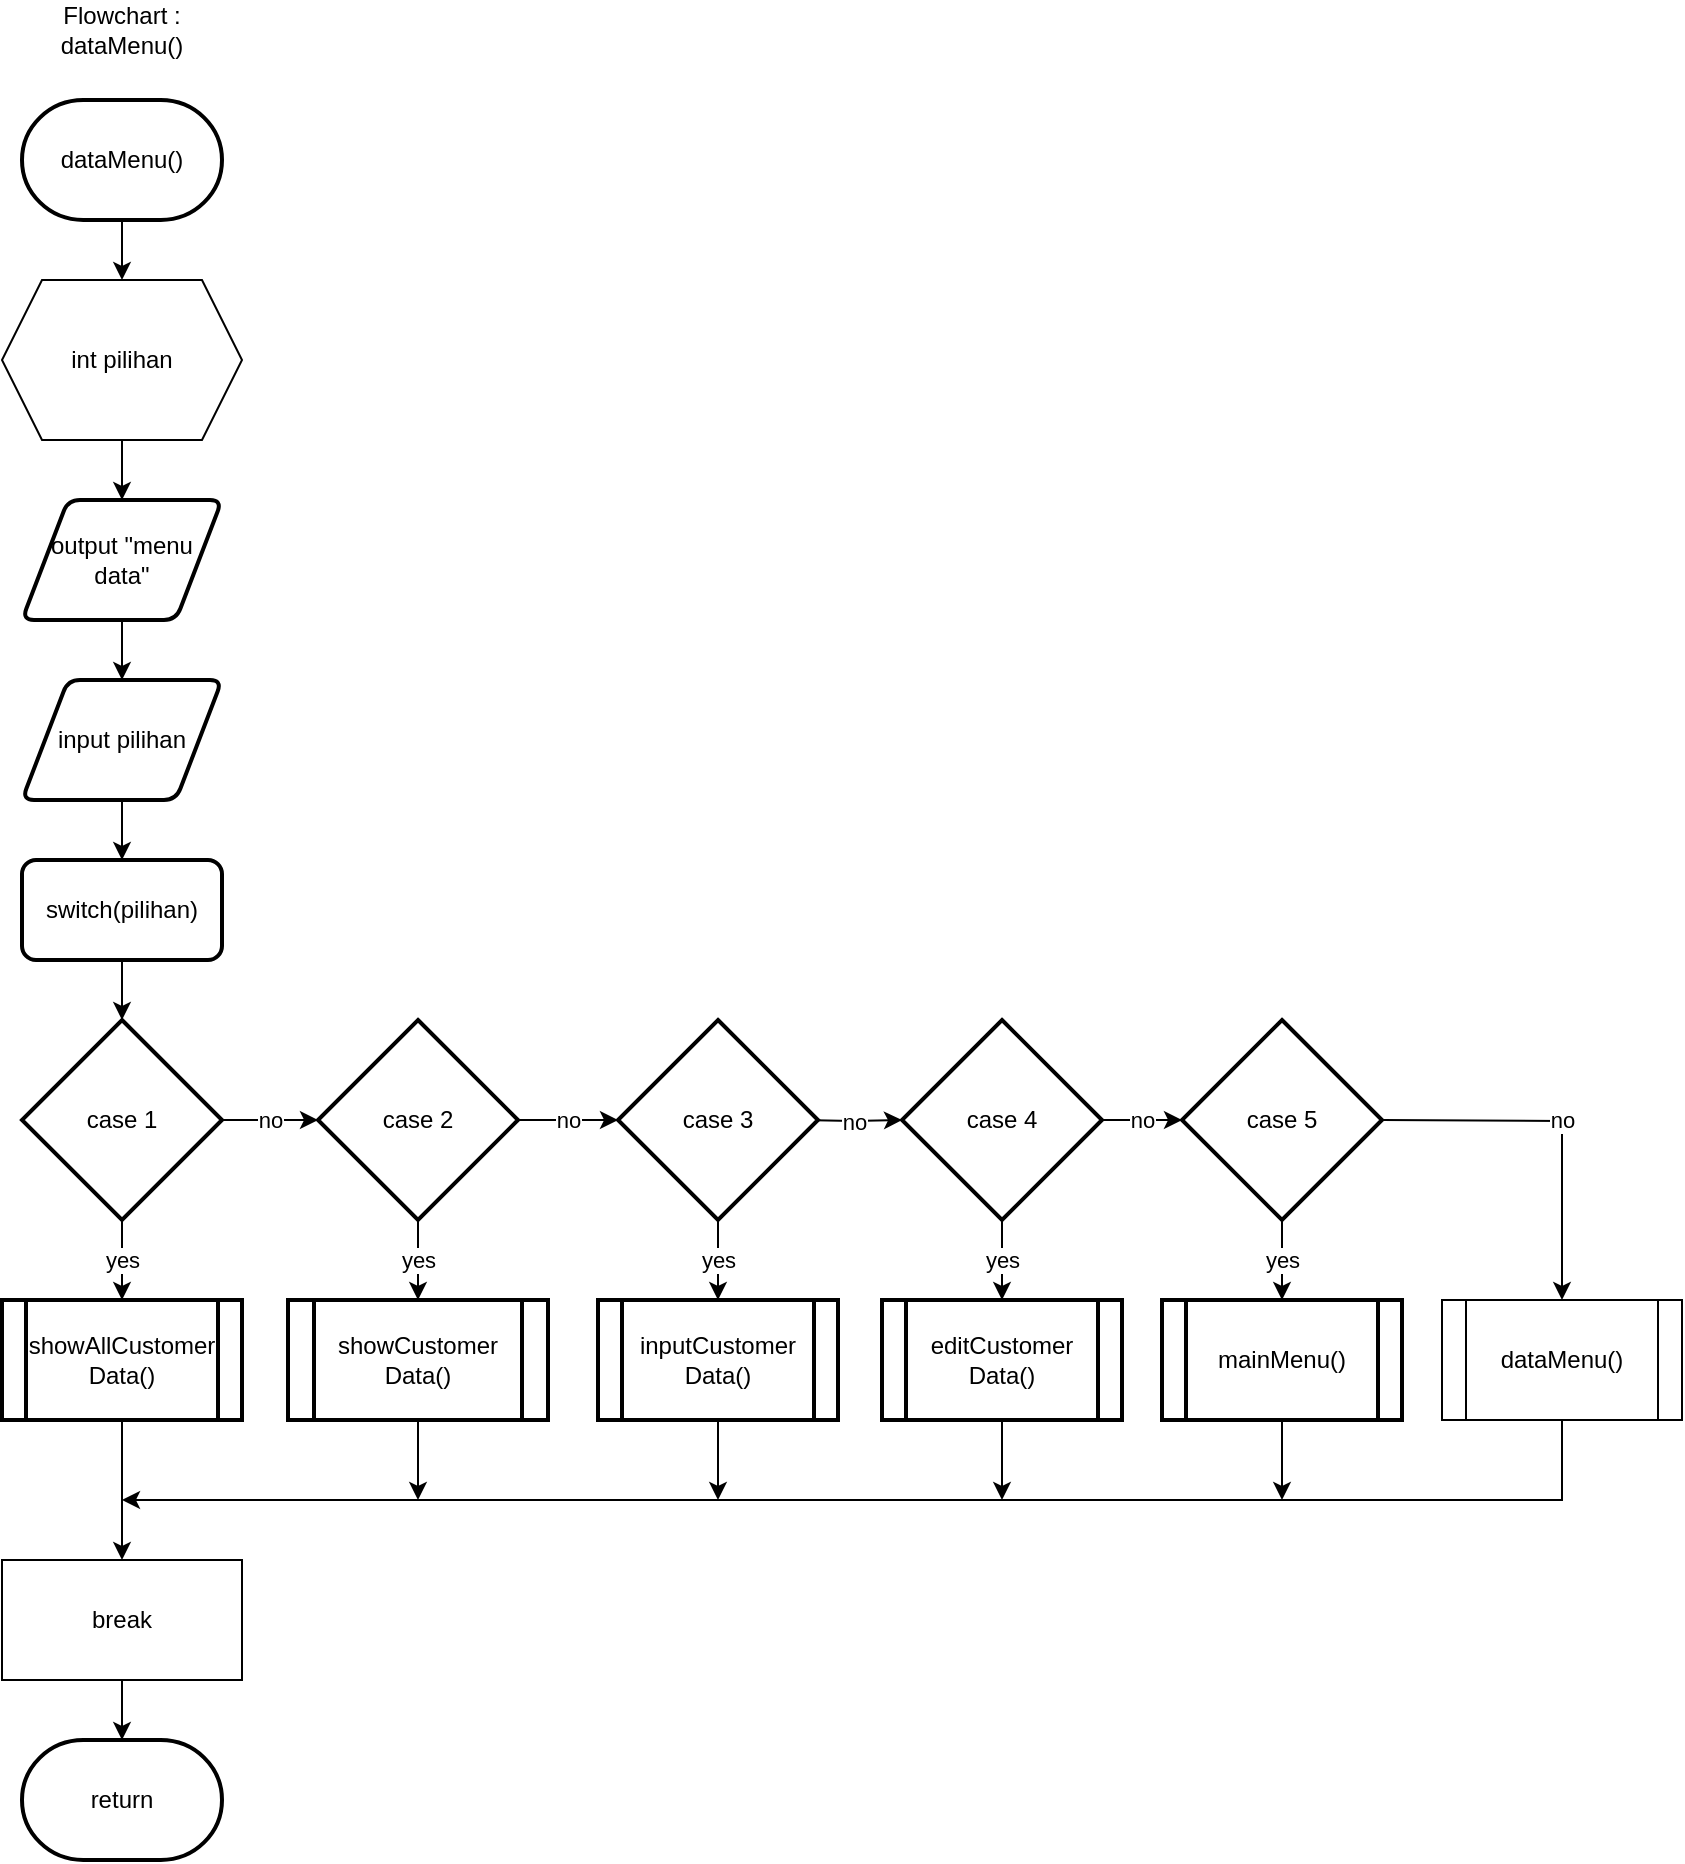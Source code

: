 <mxfile version="15.9.4" type="device" pages="5"><diagram id="EEvCWIzsHMIYVNcMkLhu" name="dataMenu()"><mxGraphModel dx="1019" dy="1628" grid="1" gridSize="10" guides="1" tooltips="1" connect="1" arrows="1" fold="1" page="1" pageScale="1" pageWidth="850" pageHeight="1100" math="0" shadow="0"><root><mxCell id="0"/><mxCell id="1" parent="0"/><mxCell id="XoZqzt2sMu9u20bRbeJZ-1" value="" style="edgeStyle=orthogonalEdgeStyle;rounded=0;orthogonalLoop=1;jettySize=auto;html=1;" parent="1" source="XoZqzt2sMu9u20bRbeJZ-2" edge="1"><mxGeometry relative="1" as="geometry"><mxPoint x="140" y="60" as="targetPoint"/></mxGeometry></mxCell><mxCell id="XoZqzt2sMu9u20bRbeJZ-2" value="dataMenu()" style="strokeWidth=2;html=1;shape=mxgraph.flowchart.terminator;whiteSpace=wrap;" parent="1" vertex="1"><mxGeometry x="90" y="-30" width="100" height="60" as="geometry"/></mxCell><mxCell id="XoZqzt2sMu9u20bRbeJZ-3" value="Flowchart : dataMenu()" style="text;html=1;strokeColor=none;fillColor=none;align=center;verticalAlign=middle;whiteSpace=wrap;rounded=0;" parent="1" vertex="1"><mxGeometry x="105" y="-80" width="70" height="30" as="geometry"/></mxCell><mxCell id="XoZqzt2sMu9u20bRbeJZ-4" value="" style="edgeStyle=orthogonalEdgeStyle;rounded=0;orthogonalLoop=1;jettySize=auto;html=1;" parent="1" source="XoZqzt2sMu9u20bRbeJZ-5" target="XoZqzt2sMu9u20bRbeJZ-7" edge="1"><mxGeometry relative="1" as="geometry"/></mxCell><mxCell id="XoZqzt2sMu9u20bRbeJZ-5" value="output &quot;menu &lt;br&gt;data&quot;" style="shape=parallelogram;html=1;strokeWidth=2;perimeter=parallelogramPerimeter;whiteSpace=wrap;rounded=1;arcSize=12;size=0.23;" parent="1" vertex="1"><mxGeometry x="90" y="170" width="100" height="60" as="geometry"/></mxCell><mxCell id="XoZqzt2sMu9u20bRbeJZ-6" value="" style="edgeStyle=orthogonalEdgeStyle;rounded=0;orthogonalLoop=1;jettySize=auto;html=1;" parent="1" source="XoZqzt2sMu9u20bRbeJZ-7" target="XoZqzt2sMu9u20bRbeJZ-9" edge="1"><mxGeometry relative="1" as="geometry"/></mxCell><mxCell id="XoZqzt2sMu9u20bRbeJZ-7" value="input pilihan" style="shape=parallelogram;html=1;strokeWidth=2;perimeter=parallelogramPerimeter;whiteSpace=wrap;rounded=1;arcSize=12;size=0.23;" parent="1" vertex="1"><mxGeometry x="90" y="260" width="100" height="60" as="geometry"/></mxCell><mxCell id="XoZqzt2sMu9u20bRbeJZ-8" value="" style="edgeStyle=orthogonalEdgeStyle;rounded=0;orthogonalLoop=1;jettySize=auto;html=1;" parent="1" source="XoZqzt2sMu9u20bRbeJZ-9" target="XoZqzt2sMu9u20bRbeJZ-12" edge="1"><mxGeometry relative="1" as="geometry"/></mxCell><mxCell id="XoZqzt2sMu9u20bRbeJZ-9" value="switch(pilihan)" style="rounded=1;whiteSpace=wrap;html=1;absoluteArcSize=1;arcSize=14;strokeWidth=2;" parent="1" vertex="1"><mxGeometry x="90" y="350" width="100" height="50" as="geometry"/></mxCell><mxCell id="XoZqzt2sMu9u20bRbeJZ-10" value="no" style="edgeStyle=orthogonalEdgeStyle;rounded=0;orthogonalLoop=1;jettySize=auto;html=1;" parent="1" source="XoZqzt2sMu9u20bRbeJZ-12" target="XoZqzt2sMu9u20bRbeJZ-15" edge="1"><mxGeometry relative="1" as="geometry"/></mxCell><mxCell id="XoZqzt2sMu9u20bRbeJZ-11" value="yes" style="edgeStyle=orthogonalEdgeStyle;rounded=0;orthogonalLoop=1;jettySize=auto;html=1;" parent="1" source="XoZqzt2sMu9u20bRbeJZ-12" target="XoZqzt2sMu9u20bRbeJZ-40" edge="1"><mxGeometry relative="1" as="geometry"/></mxCell><mxCell id="XoZqzt2sMu9u20bRbeJZ-12" value="case 1" style="strokeWidth=2;html=1;shape=mxgraph.flowchart.decision;whiteSpace=wrap;" parent="1" vertex="1"><mxGeometry x="90" y="430" width="100" height="100" as="geometry"/></mxCell><mxCell id="XoZqzt2sMu9u20bRbeJZ-13" value="no" style="edgeStyle=orthogonalEdgeStyle;rounded=0;orthogonalLoop=1;jettySize=auto;html=1;" parent="1" source="XoZqzt2sMu9u20bRbeJZ-15" target="XoZqzt2sMu9u20bRbeJZ-18" edge="1"><mxGeometry relative="1" as="geometry"/></mxCell><mxCell id="XoZqzt2sMu9u20bRbeJZ-14" value="yes" style="edgeStyle=orthogonalEdgeStyle;rounded=0;orthogonalLoop=1;jettySize=auto;html=1;" parent="1" source="XoZqzt2sMu9u20bRbeJZ-15" target="XoZqzt2sMu9u20bRbeJZ-20" edge="1"><mxGeometry relative="1" as="geometry"/></mxCell><mxCell id="XoZqzt2sMu9u20bRbeJZ-15" value="case 2" style="strokeWidth=2;html=1;shape=mxgraph.flowchart.decision;whiteSpace=wrap;" parent="1" vertex="1"><mxGeometry x="238" y="430" width="100" height="100" as="geometry"/></mxCell><mxCell id="XoZqzt2sMu9u20bRbeJZ-16" value="yes" style="edgeStyle=orthogonalEdgeStyle;rounded=0;orthogonalLoop=1;jettySize=auto;html=1;" parent="1" source="XoZqzt2sMu9u20bRbeJZ-18" target="XoZqzt2sMu9u20bRbeJZ-22" edge="1"><mxGeometry relative="1" as="geometry"/></mxCell><mxCell id="XoZqzt2sMu9u20bRbeJZ-17" value="no" style="edgeStyle=orthogonalEdgeStyle;rounded=0;orthogonalLoop=1;jettySize=auto;html=1;" parent="1" target="XoZqzt2sMu9u20bRbeJZ-25" edge="1"><mxGeometry relative="1" as="geometry"><mxPoint x="480" y="480" as="sourcePoint"/></mxGeometry></mxCell><mxCell id="XoZqzt2sMu9u20bRbeJZ-18" value="case 3" style="strokeWidth=2;html=1;shape=mxgraph.flowchart.decision;whiteSpace=wrap;" parent="1" vertex="1"><mxGeometry x="388" y="430" width="100" height="100" as="geometry"/></mxCell><mxCell id="BHWobla5LIc5VS0lKkWV-3" style="edgeStyle=orthogonalEdgeStyle;rounded=0;orthogonalLoop=1;jettySize=auto;html=1;exitX=0.5;exitY=1;exitDx=0;exitDy=0;" parent="1" source="XoZqzt2sMu9u20bRbeJZ-20" edge="1"><mxGeometry relative="1" as="geometry"><mxPoint x="288" y="670" as="targetPoint"/></mxGeometry></mxCell><mxCell id="XoZqzt2sMu9u20bRbeJZ-20" value="showCustomer&lt;br&gt;Data()" style="shape=process;whiteSpace=wrap;html=1;backgroundOutline=1;strokeWidth=2;" parent="1" vertex="1"><mxGeometry x="223" y="570" width="130" height="60" as="geometry"/></mxCell><mxCell id="BHWobla5LIc5VS0lKkWV-4" style="edgeStyle=orthogonalEdgeStyle;rounded=0;orthogonalLoop=1;jettySize=auto;html=1;exitX=0.5;exitY=1;exitDx=0;exitDy=0;" parent="1" source="XoZqzt2sMu9u20bRbeJZ-22" edge="1"><mxGeometry relative="1" as="geometry"><mxPoint x="438" y="670" as="targetPoint"/></mxGeometry></mxCell><mxCell id="XoZqzt2sMu9u20bRbeJZ-22" value="inputCustomer&lt;br&gt;Data()" style="shape=process;whiteSpace=wrap;html=1;backgroundOutline=1;strokeWidth=2;" parent="1" vertex="1"><mxGeometry x="378" y="570" width="120" height="60" as="geometry"/></mxCell><mxCell id="XoZqzt2sMu9u20bRbeJZ-23" value="yes" style="edgeStyle=orthogonalEdgeStyle;rounded=0;orthogonalLoop=1;jettySize=auto;html=1;" parent="1" source="XoZqzt2sMu9u20bRbeJZ-25" target="XoZqzt2sMu9u20bRbeJZ-27" edge="1"><mxGeometry relative="1" as="geometry"/></mxCell><mxCell id="XoZqzt2sMu9u20bRbeJZ-24" value="no" style="edgeStyle=orthogonalEdgeStyle;rounded=0;orthogonalLoop=1;jettySize=auto;html=1;" parent="1" source="XoZqzt2sMu9u20bRbeJZ-25" target="XoZqzt2sMu9u20bRbeJZ-31" edge="1"><mxGeometry relative="1" as="geometry"/></mxCell><mxCell id="XoZqzt2sMu9u20bRbeJZ-25" value="case 4" style="strokeWidth=2;html=1;shape=mxgraph.flowchart.decision;whiteSpace=wrap;" parent="1" vertex="1"><mxGeometry x="530" y="430" width="100" height="100" as="geometry"/></mxCell><mxCell id="BHWobla5LIc5VS0lKkWV-5" style="edgeStyle=orthogonalEdgeStyle;rounded=0;orthogonalLoop=1;jettySize=auto;html=1;exitX=0.5;exitY=1;exitDx=0;exitDy=0;" parent="1" source="XoZqzt2sMu9u20bRbeJZ-27" edge="1"><mxGeometry relative="1" as="geometry"><mxPoint x="580" y="670" as="targetPoint"/></mxGeometry></mxCell><mxCell id="XoZqzt2sMu9u20bRbeJZ-27" value="editCustomer&lt;br&gt;Data()" style="shape=process;whiteSpace=wrap;html=1;backgroundOutline=1;strokeWidth=2;" parent="1" vertex="1"><mxGeometry x="520" y="570" width="120" height="60" as="geometry"/></mxCell><mxCell id="XoZqzt2sMu9u20bRbeJZ-28" value="yes" style="edgeStyle=orthogonalEdgeStyle;rounded=0;orthogonalLoop=1;jettySize=auto;html=1;" parent="1" source="XoZqzt2sMu9u20bRbeJZ-31" target="XoZqzt2sMu9u20bRbeJZ-33" edge="1"><mxGeometry relative="1" as="geometry"/></mxCell><mxCell id="XoZqzt2sMu9u20bRbeJZ-31" value="case 5" style="strokeWidth=2;html=1;shape=mxgraph.flowchart.decision;whiteSpace=wrap;" parent="1" vertex="1"><mxGeometry x="670" y="430" width="100" height="100" as="geometry"/></mxCell><mxCell id="BHWobla5LIc5VS0lKkWV-6" style="edgeStyle=orthogonalEdgeStyle;rounded=0;orthogonalLoop=1;jettySize=auto;html=1;exitX=0.5;exitY=1;exitDx=0;exitDy=0;" parent="1" source="XoZqzt2sMu9u20bRbeJZ-33" edge="1"><mxGeometry relative="1" as="geometry"><mxPoint x="720" y="670" as="targetPoint"/></mxGeometry></mxCell><mxCell id="XoZqzt2sMu9u20bRbeJZ-33" value="mainMenu()" style="shape=process;whiteSpace=wrap;html=1;backgroundOutline=1;strokeWidth=2;" parent="1" vertex="1"><mxGeometry x="660" y="570" width="120" height="60" as="geometry"/></mxCell><mxCell id="XoZqzt2sMu9u20bRbeJZ-35" value="no" style="edgeStyle=orthogonalEdgeStyle;rounded=0;orthogonalLoop=1;jettySize=auto;html=1;exitX=1;exitY=0.5;exitDx=0;exitDy=0;exitPerimeter=0;entryX=0.5;entryY=0;entryDx=0;entryDy=0;" parent="1" target="XoZqzt2sMu9u20bRbeJZ-42" edge="1"><mxGeometry relative="1" as="geometry"><mxPoint x="770" y="480" as="sourcePoint"/></mxGeometry></mxCell><mxCell id="BHWobla5LIc5VS0lKkWV-2" value="" style="edgeStyle=orthogonalEdgeStyle;rounded=0;orthogonalLoop=1;jettySize=auto;html=1;" parent="1" source="XoZqzt2sMu9u20bRbeJZ-40" target="BHWobla5LIc5VS0lKkWV-1" edge="1"><mxGeometry relative="1" as="geometry"/></mxCell><mxCell id="XoZqzt2sMu9u20bRbeJZ-40" value="showAllCustomer&lt;br&gt;Data()" style="shape=process;whiteSpace=wrap;html=1;backgroundOutline=1;strokeWidth=2;" parent="1" vertex="1"><mxGeometry x="80" y="570" width="120" height="60" as="geometry"/></mxCell><mxCell id="XoZqzt2sMu9u20bRbeJZ-41" style="edgeStyle=orthogonalEdgeStyle;rounded=0;orthogonalLoop=1;jettySize=auto;html=1;exitX=0.5;exitY=1;exitDx=0;exitDy=0;" parent="1" source="XoZqzt2sMu9u20bRbeJZ-42" edge="1"><mxGeometry relative="1" as="geometry"><mxPoint x="140" y="670" as="targetPoint"/><Array as="points"><mxPoint x="860" y="670"/><mxPoint x="720" y="670"/></Array></mxGeometry></mxCell><mxCell id="XoZqzt2sMu9u20bRbeJZ-42" value="dataMenu()" style="shape=process;whiteSpace=wrap;html=1;backgroundOutline=1;" parent="1" vertex="1"><mxGeometry x="800" y="570" width="120" height="60" as="geometry"/></mxCell><mxCell id="XoZqzt2sMu9u20bRbeJZ-43" value="return" style="strokeWidth=2;html=1;shape=mxgraph.flowchart.terminator;whiteSpace=wrap;" parent="1" vertex="1"><mxGeometry x="90" y="790" width="100" height="60" as="geometry"/></mxCell><mxCell id="nMl1_L3SlgpOt-vZKiUJ-2" value="" style="edgeStyle=orthogonalEdgeStyle;rounded=0;orthogonalLoop=1;jettySize=auto;html=1;" parent="1" source="nMl1_L3SlgpOt-vZKiUJ-1" target="XoZqzt2sMu9u20bRbeJZ-5" edge="1"><mxGeometry relative="1" as="geometry"/></mxCell><mxCell id="nMl1_L3SlgpOt-vZKiUJ-1" value="int pilihan" style="shape=hexagon;perimeter=hexagonPerimeter2;whiteSpace=wrap;html=1;fixedSize=1;" parent="1" vertex="1"><mxGeometry x="80" y="60" width="120" height="80" as="geometry"/></mxCell><mxCell id="BHWobla5LIc5VS0lKkWV-8" value="" style="edgeStyle=orthogonalEdgeStyle;rounded=0;orthogonalLoop=1;jettySize=auto;html=1;" parent="1" source="BHWobla5LIc5VS0lKkWV-1" target="XoZqzt2sMu9u20bRbeJZ-43" edge="1"><mxGeometry relative="1" as="geometry"/></mxCell><mxCell id="BHWobla5LIc5VS0lKkWV-1" value="break" style="rounded=0;whiteSpace=wrap;html=1;" parent="1" vertex="1"><mxGeometry x="80" y="700" width="120" height="60" as="geometry"/></mxCell></root></mxGraphModel></diagram><diagram id="sVDW3YX-JeAMBaZQOZYw" name="showAllCustomerData()"><mxGraphModel dx="1019" dy="528" grid="1" gridSize="10" guides="1" tooltips="1" connect="1" arrows="1" fold="1" page="1" pageScale="1" pageWidth="850" pageHeight="1100" math="0" shadow="0"><root><mxCell id="c-566RhS1d5xyp4qr6Kh-0"/><mxCell id="c-566RhS1d5xyp4qr6Kh-1" parent="c-566RhS1d5xyp4qr6Kh-0"/><mxCell id="WsTI0DwGhNXLiLGLV0DL-0" value="" style="edgeStyle=orthogonalEdgeStyle;rounded=0;orthogonalLoop=1;jettySize=auto;html=1;" parent="c-566RhS1d5xyp4qr6Kh-1" source="WsTI0DwGhNXLiLGLV0DL-1" edge="1"><mxGeometry relative="1" as="geometry"><mxPoint x="140" y="170" as="targetPoint"/></mxGeometry></mxCell><mxCell id="WsTI0DwGhNXLiLGLV0DL-1" value="showAllCustomer&lt;br&gt;Data()" style="strokeWidth=2;html=1;shape=mxgraph.flowchart.terminator;whiteSpace=wrap;" parent="c-566RhS1d5xyp4qr6Kh-1" vertex="1"><mxGeometry x="90" y="80" width="100" height="60" as="geometry"/></mxCell><mxCell id="WsTI0DwGhNXLiLGLV0DL-2" value="Flowchart : showAllCustomerData()" style="text;html=1;strokeColor=none;fillColor=none;align=center;verticalAlign=middle;whiteSpace=wrap;rounded=0;" parent="c-566RhS1d5xyp4qr6Kh-1" vertex="1"><mxGeometry x="105" y="30" width="70" height="30" as="geometry"/></mxCell><mxCell id="ZOK0XILpP1zKPVFR5s4_-29" value="no" style="edgeStyle=orthogonalEdgeStyle;rounded=0;orthogonalLoop=1;jettySize=auto;html=1;entryX=0.5;entryY=0;entryDx=0;entryDy=0;" parent="c-566RhS1d5xyp4qr6Kh-1" source="ZOK0XILpP1zKPVFR5s4_-0" target="ZOK0XILpP1zKPVFR5s4_-28" edge="1"><mxGeometry relative="1" as="geometry"/></mxCell><mxCell id="ZOK0XILpP1zKPVFR5s4_-41" value="yes" style="edgeStyle=orthogonalEdgeStyle;rounded=0;orthogonalLoop=1;jettySize=auto;html=1;" parent="c-566RhS1d5xyp4qr6Kh-1" source="ZOK0XILpP1zKPVFR5s4_-0" target="ZOK0XILpP1zKPVFR5s4_-1" edge="1"><mxGeometry relative="1" as="geometry"/></mxCell><mxCell id="ZOK0XILpP1zKPVFR5s4_-0" value="customerData&lt;br&gt;[0][0] == 0" style="rhombus;whiteSpace=wrap;html=1;" parent="c-566RhS1d5xyp4qr6Kh-1" vertex="1"><mxGeometry x="85" y="170" width="110" height="100" as="geometry"/></mxCell><mxCell id="ZOK0XILpP1zKPVFR5s4_-1" value="output &quot;belum terdapat data&quot;" style="shape=parallelogram;perimeter=parallelogramPerimeter;whiteSpace=wrap;html=1;fixedSize=1;" parent="c-566RhS1d5xyp4qr6Kh-1" vertex="1"><mxGeometry x="250" y="190" width="120" height="60" as="geometry"/></mxCell><mxCell id="CpMkOIJRUEcFMz23Sr_C-0" style="edgeStyle=orthogonalEdgeStyle;rounded=0;orthogonalLoop=1;jettySize=auto;html=1;exitX=1;exitY=0.5;exitDx=0;exitDy=0;entryX=0.5;entryY=0;entryDx=0;entryDy=0;" parent="c-566RhS1d5xyp4qr6Kh-1" source="ZOK0XILpP1zKPVFR5s4_-1" target="_Vjaq6-qKns9kuYxFlRW-2" edge="1"><mxGeometry relative="1" as="geometry"><mxPoint x="485" y="250" as="sourcePoint"/></mxGeometry></mxCell><mxCell id="ZOK0XILpP1zKPVFR5s4_-13" value="yes" style="edgeStyle=orthogonalEdgeStyle;rounded=0;orthogonalLoop=1;jettySize=auto;html=1;" parent="c-566RhS1d5xyp4qr6Kh-1" source="ZOK0XILpP1zKPVFR5s4_-6" target="ZOK0XILpP1zKPVFR5s4_-7" edge="1"><mxGeometry relative="1" as="geometry"/></mxCell><mxCell id="OeYn8w2vlvpeDHCC3KzJ-0" value="no" style="edgeStyle=orthogonalEdgeStyle;rounded=0;orthogonalLoop=1;jettySize=auto;html=1;exitX=0;exitY=0.5;exitDx=0;exitDy=0;" parent="c-566RhS1d5xyp4qr6Kh-1" source="ZOK0XILpP1zKPVFR5s4_-6" edge="1"><mxGeometry relative="1" as="geometry"><mxPoint x="40" y="470" as="targetPoint"/></mxGeometry></mxCell><mxCell id="ZOK0XILpP1zKPVFR5s4_-6" value="row[0] != 0" style="rhombus;whiteSpace=wrap;html=1;" parent="c-566RhS1d5xyp4qr6Kh-1" vertex="1"><mxGeometry x="100" y="430" width="80" height="80" as="geometry"/></mxCell><mxCell id="V3Dx9Y1Sne6zUz5XOlSJ-3" value="" style="edgeStyle=orthogonalEdgeStyle;rounded=0;orthogonalLoop=1;jettySize=auto;html=1;" parent="c-566RhS1d5xyp4qr6Kh-1" source="ZOK0XILpP1zKPVFR5s4_-7" target="V3Dx9Y1Sne6zUz5XOlSJ-0" edge="1"><mxGeometry relative="1" as="geometry"/></mxCell><mxCell id="ZOK0XILpP1zKPVFR5s4_-7" value="output &quot;data &lt;br&gt;nasabah&quot;" style="shape=parallelogram;perimeter=parallelogramPerimeter;whiteSpace=wrap;html=1;fixedSize=1;" parent="c-566RhS1d5xyp4qr6Kh-1" vertex="1"><mxGeometry x="80" y="540" width="120" height="60" as="geometry"/></mxCell><mxCell id="ZOK0XILpP1zKPVFR5s4_-30" value="yes" style="edgeStyle=orthogonalEdgeStyle;rounded=0;orthogonalLoop=1;jettySize=auto;html=1;" parent="c-566RhS1d5xyp4qr6Kh-1" source="ZOK0XILpP1zKPVFR5s4_-28" target="ZOK0XILpP1zKPVFR5s4_-6" edge="1"><mxGeometry relative="1" as="geometry"/></mxCell><mxCell id="mK82PxsV_XgxzpmiZzB5-1" value="no" style="edgeStyle=orthogonalEdgeStyle;rounded=0;orthogonalLoop=1;jettySize=auto;html=1;exitX=1;exitY=0.5;exitDx=0;exitDy=0;" parent="c-566RhS1d5xyp4qr6Kh-1" source="ZOK0XILpP1zKPVFR5s4_-28" target="mK82PxsV_XgxzpmiZzB5-0" edge="1"><mxGeometry relative="1" as="geometry"/></mxCell><mxCell id="ZOK0XILpP1zKPVFR5s4_-28" value="&lt;span&gt;double[] row in customrData&lt;/span&gt;" style="rhombus;whiteSpace=wrap;html=1;" parent="c-566RhS1d5xyp4qr6Kh-1" vertex="1"><mxGeometry x="80" y="305" width="120" height="100" as="geometry"/></mxCell><mxCell id="_Vjaq6-qKns9kuYxFlRW-3" value="" style="edgeStyle=orthogonalEdgeStyle;rounded=0;orthogonalLoop=1;jettySize=auto;html=1;" parent="c-566RhS1d5xyp4qr6Kh-1" source="mK82PxsV_XgxzpmiZzB5-0" target="_Vjaq6-qKns9kuYxFlRW-2" edge="1"><mxGeometry relative="1" as="geometry"/></mxCell><mxCell id="mK82PxsV_XgxzpmiZzB5-0" value="addHistory(-1,msg)" style="shape=process;whiteSpace=wrap;html=1;backgroundOutline=1;" parent="c-566RhS1d5xyp4qr6Kh-1" vertex="1"><mxGeometry x="240" y="325" width="140" height="60" as="geometry"/></mxCell><mxCell id="ZOK0XILpP1zKPVFR5s4_-31" value="return" style="strokeWidth=2;html=1;shape=mxgraph.flowchart.terminator;whiteSpace=wrap;" parent="c-566RhS1d5xyp4qr6Kh-1" vertex="1"><mxGeometry x="435" y="430" width="100" height="60" as="geometry"/></mxCell><mxCell id="CpMkOIJRUEcFMz23Sr_C-1" style="edgeStyle=orthogonalEdgeStyle;rounded=0;orthogonalLoop=1;jettySize=auto;html=1;exitX=0.5;exitY=1;exitDx=0;exitDy=0;" parent="c-566RhS1d5xyp4qr6Kh-1" source="_Vjaq6-qKns9kuYxFlRW-2" target="ZOK0XILpP1zKPVFR5s4_-31" edge="1"><mxGeometry relative="1" as="geometry"/></mxCell><mxCell id="_Vjaq6-qKns9kuYxFlRW-2" value="dataMenu()" style="shape=process;whiteSpace=wrap;html=1;backgroundOutline=1;" parent="c-566RhS1d5xyp4qr6Kh-1" vertex="1"><mxGeometry x="425" y="325" width="120" height="60" as="geometry"/></mxCell><mxCell id="V3Dx9Y1Sne6zUz5XOlSJ-4" value="yes" style="edgeStyle=orthogonalEdgeStyle;rounded=0;orthogonalLoop=1;jettySize=auto;html=1;" parent="c-566RhS1d5xyp4qr6Kh-1" source="V3Dx9Y1Sne6zUz5XOlSJ-0" target="V3Dx9Y1Sne6zUz5XOlSJ-1" edge="1"><mxGeometry relative="1" as="geometry"/></mxCell><mxCell id="V3Dx9Y1Sne6zUz5XOlSJ-5" value="no" style="edgeStyle=orthogonalEdgeStyle;rounded=0;orthogonalLoop=1;jettySize=auto;html=1;" parent="c-566RhS1d5xyp4qr6Kh-1" source="V3Dx9Y1Sne6zUz5XOlSJ-0" target="V3Dx9Y1Sne6zUz5XOlSJ-2" edge="1"><mxGeometry relative="1" as="geometry"/></mxCell><mxCell id="V3Dx9Y1Sne6zUz5XOlSJ-0" value="row[1] == 1" style="rhombus;whiteSpace=wrap;html=1;" parent="c-566RhS1d5xyp4qr6Kh-1" vertex="1"><mxGeometry x="100" y="630" width="80" height="80" as="geometry"/></mxCell><mxCell id="V3Dx9Y1Sne6zUz5XOlSJ-8" value="" style="edgeStyle=orthogonalEdgeStyle;rounded=0;orthogonalLoop=1;jettySize=auto;html=1;" parent="c-566RhS1d5xyp4qr6Kh-1" source="V3Dx9Y1Sne6zUz5XOlSJ-1" edge="1"><mxGeometry relative="1" as="geometry"><mxPoint x="140" y="820" as="targetPoint"/><Array as="points"><mxPoint x="280" y="820"/></Array></mxGeometry></mxCell><mxCell id="V3Dx9Y1Sne6zUz5XOlSJ-1" value="output &quot;nasabah standar&quot;" style="shape=parallelogram;perimeter=parallelogramPerimeter;whiteSpace=wrap;html=1;fixedSize=1;" parent="c-566RhS1d5xyp4qr6Kh-1" vertex="1"><mxGeometry x="220" y="640" width="120" height="60" as="geometry"/></mxCell><mxCell id="V3Dx9Y1Sne6zUz5XOlSJ-11" style="edgeStyle=orthogonalEdgeStyle;rounded=0;orthogonalLoop=1;jettySize=auto;html=1;exitX=0.5;exitY=1;exitDx=0;exitDy=0;entryX=0;entryY=0.5;entryDx=0;entryDy=0;" parent="c-566RhS1d5xyp4qr6Kh-1" source="V3Dx9Y1Sne6zUz5XOlSJ-2" target="ZOK0XILpP1zKPVFR5s4_-28" edge="1"><mxGeometry relative="1" as="geometry"><Array as="points"><mxPoint x="140" y="820"/><mxPoint x="40" y="820"/><mxPoint x="40" y="355"/></Array></mxGeometry></mxCell><mxCell id="V3Dx9Y1Sne6zUz5XOlSJ-2" value="output &quot;nasabah prioritas&quot;" style="shape=parallelogram;perimeter=parallelogramPerimeter;whiteSpace=wrap;html=1;fixedSize=1;" parent="c-566RhS1d5xyp4qr6Kh-1" vertex="1"><mxGeometry x="80" y="740" width="120" height="60" as="geometry"/></mxCell></root></mxGraphModel></diagram><diagram id="-gjkWKhsoMBTA6uVPszu" name="showCustomerData()"><mxGraphModel dx="1019" dy="528" grid="1" gridSize="10" guides="1" tooltips="1" connect="1" arrows="1" fold="1" page="1" pageScale="1" pageWidth="850" pageHeight="1100" math="0" shadow="0"><root><mxCell id="7STjedBfaEFMo3BcxUtw-0"/><mxCell id="7STjedBfaEFMo3BcxUtw-1" parent="7STjedBfaEFMo3BcxUtw-0"/><mxCell id="ZQMVNah-yoxfVqVqYMH--2" value="" style="edgeStyle=orthogonalEdgeStyle;rounded=0;orthogonalLoop=1;jettySize=auto;html=1;" parent="7STjedBfaEFMo3BcxUtw-1" source="bbnZv7QzfARxCC-aevz4-0" target="bbnZv7QzfARxCC-aevz4-4" edge="1"><mxGeometry relative="1" as="geometry"/></mxCell><mxCell id="bbnZv7QzfARxCC-aevz4-0" value="showCustomer&lt;br&gt;Data()" style="strokeWidth=2;html=1;shape=mxgraph.flowchart.terminator;whiteSpace=wrap;" parent="7STjedBfaEFMo3BcxUtw-1" vertex="1"><mxGeometry x="90" y="80" width="100" height="60" as="geometry"/></mxCell><mxCell id="bbnZv7QzfARxCC-aevz4-1" value="Flowchart : showCustomerData()" style="text;html=1;strokeColor=none;fillColor=none;align=center;verticalAlign=middle;whiteSpace=wrap;rounded=0;" parent="7STjedBfaEFMo3BcxUtw-1" vertex="1"><mxGeometry x="105" y="30" width="70" height="30" as="geometry"/></mxCell><mxCell id="ZQMVNah-yoxfVqVqYMH--1" value="" style="edgeStyle=orthogonalEdgeStyle;rounded=0;orthogonalLoop=1;jettySize=auto;html=1;" parent="7STjedBfaEFMo3BcxUtw-1" source="bbnZv7QzfARxCC-aevz4-4" target="XLe7g89OJzadLTN7sLvF-0" edge="1"><mxGeometry relative="1" as="geometry"/></mxCell><mxCell id="bbnZv7QzfARxCC-aevz4-4" value="account = getAccount()" style="shape=process;whiteSpace=wrap;html=1;backgroundOutline=1;" parent="7STjedBfaEFMo3BcxUtw-1" vertex="1"><mxGeometry x="80" y="170" width="120" height="60" as="geometry"/></mxCell><mxCell id="8IXKC3QAQCqD_6raZeC2-6" value="" style="edgeStyle=orthogonalEdgeStyle;rounded=0;orthogonalLoop=1;jettySize=auto;html=1;" parent="7STjedBfaEFMo3BcxUtw-1" source="XLe7g89OJzadLTN7sLvF-0" target="8IXKC3QAQCqD_6raZeC2-2" edge="1"><mxGeometry relative="1" as="geometry"/></mxCell><mxCell id="XLe7g89OJzadLTN7sLvF-0" value="output &quot;data &lt;br&gt;nasabah&quot;" style="shape=parallelogram;perimeter=parallelogramPerimeter;whiteSpace=wrap;html=1;fixedSize=1;" parent="7STjedBfaEFMo3BcxUtw-1" vertex="1"><mxGeometry x="80" y="260" width="120" height="60" as="geometry"/></mxCell><mxCell id="ZQMVNah-yoxfVqVqYMH--6" value="" style="edgeStyle=orthogonalEdgeStyle;rounded=0;orthogonalLoop=1;jettySize=auto;html=1;" parent="7STjedBfaEFMo3BcxUtw-1" source="ZQMVNah-yoxfVqVqYMH--0" target="ZQMVNah-yoxfVqVqYMH--4" edge="1"><mxGeometry relative="1" as="geometry"/></mxCell><mxCell id="ZQMVNah-yoxfVqVqYMH--0" value="addHistory&lt;br&gt;(-1,msg)" style="shape=process;whiteSpace=wrap;html=1;backgroundOutline=1;" parent="7STjedBfaEFMo3BcxUtw-1" vertex="1"><mxGeometry x="80" y="570" width="120" height="60" as="geometry"/></mxCell><mxCell id="ZQMVNah-yoxfVqVqYMH--7" value="" style="edgeStyle=orthogonalEdgeStyle;rounded=0;orthogonalLoop=1;jettySize=auto;html=1;" parent="7STjedBfaEFMo3BcxUtw-1" source="ZQMVNah-yoxfVqVqYMH--4" target="ZQMVNah-yoxfVqVqYMH--5" edge="1"><mxGeometry relative="1" as="geometry"/></mxCell><mxCell id="ZQMVNah-yoxfVqVqYMH--4" value="dataMenu()" style="shape=process;whiteSpace=wrap;html=1;backgroundOutline=1;" parent="7STjedBfaEFMo3BcxUtw-1" vertex="1"><mxGeometry x="80" y="660" width="120" height="60" as="geometry"/></mxCell><mxCell id="ZQMVNah-yoxfVqVqYMH--5" value="return" style="strokeWidth=2;html=1;shape=mxgraph.flowchart.terminator;whiteSpace=wrap;" parent="7STjedBfaEFMo3BcxUtw-1" vertex="1"><mxGeometry x="90" y="750" width="100" height="60" as="geometry"/></mxCell><mxCell id="8IXKC3QAQCqD_6raZeC2-0" value="yes" style="edgeStyle=orthogonalEdgeStyle;rounded=0;orthogonalLoop=1;jettySize=auto;html=1;" parent="7STjedBfaEFMo3BcxUtw-1" source="8IXKC3QAQCqD_6raZeC2-2" target="8IXKC3QAQCqD_6raZeC2-4" edge="1"><mxGeometry relative="1" as="geometry"/></mxCell><mxCell id="8IXKC3QAQCqD_6raZeC2-1" value="no" style="edgeStyle=orthogonalEdgeStyle;rounded=0;orthogonalLoop=1;jettySize=auto;html=1;" parent="7STjedBfaEFMo3BcxUtw-1" source="8IXKC3QAQCqD_6raZeC2-2" target="8IXKC3QAQCqD_6raZeC2-5" edge="1"><mxGeometry relative="1" as="geometry"/></mxCell><mxCell id="8IXKC3QAQCqD_6raZeC2-2" value="account[1]&lt;br&gt;&amp;nbsp;== 1" style="rhombus;whiteSpace=wrap;html=1;" parent="7STjedBfaEFMo3BcxUtw-1" vertex="1"><mxGeometry x="92.5" y="355" width="95" height="90" as="geometry"/></mxCell><mxCell id="8IXKC3QAQCqD_6raZeC2-3" value="" style="edgeStyle=orthogonalEdgeStyle;rounded=0;orthogonalLoop=1;jettySize=auto;html=1;" parent="7STjedBfaEFMo3BcxUtw-1" source="8IXKC3QAQCqD_6raZeC2-4" edge="1"><mxGeometry relative="1" as="geometry"><mxPoint x="140" y="550" as="targetPoint"/><Array as="points"><mxPoint x="280" y="550"/></Array></mxGeometry></mxCell><mxCell id="8IXKC3QAQCqD_6raZeC2-4" value="output &quot;nasabah standar&quot;" style="shape=parallelogram;perimeter=parallelogramPerimeter;whiteSpace=wrap;html=1;fixedSize=1;" parent="7STjedBfaEFMo3BcxUtw-1" vertex="1"><mxGeometry x="220" y="370" width="120" height="60" as="geometry"/></mxCell><mxCell id="8IXKC3QAQCqD_6raZeC2-7" value="" style="edgeStyle=orthogonalEdgeStyle;rounded=0;orthogonalLoop=1;jettySize=auto;html=1;" parent="7STjedBfaEFMo3BcxUtw-1" source="8IXKC3QAQCqD_6raZeC2-5" target="ZQMVNah-yoxfVqVqYMH--0" edge="1"><mxGeometry relative="1" as="geometry"/></mxCell><mxCell id="8IXKC3QAQCqD_6raZeC2-5" value="output &quot;nasabah prioritas&quot;" style="shape=parallelogram;perimeter=parallelogramPerimeter;whiteSpace=wrap;html=1;fixedSize=1;" parent="7STjedBfaEFMo3BcxUtw-1" vertex="1"><mxGeometry x="80" y="470" width="120" height="60" as="geometry"/></mxCell></root></mxGraphModel></diagram><diagram id="Xx3oWdYtfjJQsFx9r9PD" name="inputCustomerData()"><mxGraphModel dx="1019" dy="528" grid="1" gridSize="10" guides="1" tooltips="1" connect="1" arrows="1" fold="1" page="1" pageScale="1" pageWidth="850" pageHeight="1100" math="0" shadow="0"><root><mxCell id="UKpHzEXCF7hC6YynrhSM-0"/><mxCell id="UKpHzEXCF7hC6YynrhSM-1" parent="UKpHzEXCF7hC6YynrhSM-0"/><mxCell id="MPr4DJVjZQUXFeo4bbhJ-1" value="" style="edgeStyle=orthogonalEdgeStyle;rounded=0;orthogonalLoop=1;jettySize=auto;html=1;" parent="UKpHzEXCF7hC6YynrhSM-1" source="UteUocs7tNucIGALTsYU-1" target="MPr4DJVjZQUXFeo4bbhJ-0" edge="1"><mxGeometry relative="1" as="geometry"/></mxCell><mxCell id="UteUocs7tNucIGALTsYU-1" value="inputCustomer&lt;br&gt;Data()" style="strokeWidth=2;html=1;shape=mxgraph.flowchart.terminator;whiteSpace=wrap;" parent="UKpHzEXCF7hC6YynrhSM-1" vertex="1"><mxGeometry x="175" y="80" width="100" height="60" as="geometry"/></mxCell><mxCell id="UteUocs7tNucIGALTsYU-2" value="Flowchart : inputCustomerData()" style="text;html=1;strokeColor=none;fillColor=none;align=center;verticalAlign=middle;whiteSpace=wrap;rounded=0;" parent="UKpHzEXCF7hC6YynrhSM-1" vertex="1"><mxGeometry x="190" y="30" width="70" height="30" as="geometry"/></mxCell><mxCell id="UteUocs7tNucIGALTsYU-3" value="" style="edgeStyle=orthogonalEdgeStyle;rounded=0;orthogonalLoop=1;jettySize=auto;html=1;" parent="UKpHzEXCF7hC6YynrhSM-1" source="UteUocs7tNucIGALTsYU-4" target="UteUocs7tNucIGALTsYU-6" edge="1"><mxGeometry relative="1" as="geometry"/></mxCell><mxCell id="UteUocs7tNucIGALTsYU-4" value="int customerType = inputAccountType()" style="shape=process;whiteSpace=wrap;html=1;backgroundOutline=1;" parent="UKpHzEXCF7hC6YynrhSM-1" vertex="1"><mxGeometry x="155" y="280" width="140" height="60" as="geometry"/></mxCell><mxCell id="UteUocs7tNucIGALTsYU-5" value="" style="edgeStyle=orthogonalEdgeStyle;rounded=0;orthogonalLoop=1;jettySize=auto;html=1;" parent="UKpHzEXCF7hC6YynrhSM-1" source="UteUocs7tNucIGALTsYU-6" edge="1"><mxGeometry relative="1" as="geometry"><mxPoint x="225" y="460" as="targetPoint"/></mxGeometry></mxCell><mxCell id="UteUocs7tNucIGALTsYU-6" value="output &quot;masukkan deposit&quot;" style="shape=parallelogram;perimeter=parallelogramPerimeter;whiteSpace=wrap;html=1;fixedSize=1;" parent="UKpHzEXCF7hC6YynrhSM-1" vertex="1"><mxGeometry x="165" y="370" width="120" height="60" as="geometry"/></mxCell><mxCell id="UteUocs7tNucIGALTsYU-11" value="return" style="strokeWidth=2;html=1;shape=mxgraph.flowchart.terminator;whiteSpace=wrap;" parent="UKpHzEXCF7hC6YynrhSM-1" vertex="1"><mxGeometry x="175" y="850" width="100" height="60" as="geometry"/></mxCell><mxCell id="UteUocs7tNucIGALTsYU-19" value="" style="edgeStyle=orthogonalEdgeStyle;rounded=0;orthogonalLoop=1;jettySize=auto;html=1;" parent="UKpHzEXCF7hC6YynrhSM-1" source="UteUocs7tNucIGALTsYU-12" target="UteUocs7tNucIGALTsYU-14" edge="1"><mxGeometry relative="1" as="geometry"/></mxCell><mxCell id="UteUocs7tNucIGALTsYU-12" value="input &lt;br&gt;depositAmount" style="shape=parallelogram;perimeter=parallelogramPerimeter;whiteSpace=wrap;html=1;fixedSize=1;" parent="UKpHzEXCF7hC6YynrhSM-1" vertex="1"><mxGeometry x="165" y="460" width="120" height="60" as="geometry"/></mxCell><mxCell id="UteUocs7tNucIGALTsYU-20" value="" style="edgeStyle=orthogonalEdgeStyle;rounded=0;orthogonalLoop=1;jettySize=auto;html=1;" parent="UKpHzEXCF7hC6YynrhSM-1" source="UteUocs7tNucIGALTsYU-14" target="UteUocs7tNucIGALTsYU-18" edge="1"><mxGeometry relative="1" as="geometry"/></mxCell><mxCell id="UteUocs7tNucIGALTsYU-14" value="customerData[customerCount][0] = customerCount + 1&lt;br&gt;customerData[customerCount][1] = customerType&lt;br&gt;customerData[customerCount][1] = depostiAmount&lt;br&gt;customerCount += 1" style="rounded=0;whiteSpace=wrap;html=1;" parent="UKpHzEXCF7hC6YynrhSM-1" vertex="1"><mxGeometry x="80" y="550" width="290" height="100" as="geometry"/></mxCell><mxCell id="xeZZTn-rSbModMQaN8H--1" value="" style="edgeStyle=orthogonalEdgeStyle;rounded=0;orthogonalLoop=1;jettySize=auto;html=1;" parent="UKpHzEXCF7hC6YynrhSM-1" source="UteUocs7tNucIGALTsYU-18" target="xeZZTn-rSbModMQaN8H--0" edge="1"><mxGeometry relative="1" as="geometry"/></mxCell><mxCell id="UteUocs7tNucIGALTsYU-18" value="addHistory(-1,msg)" style="shape=process;whiteSpace=wrap;html=1;backgroundOutline=1;" parent="UKpHzEXCF7hC6YynrhSM-1" vertex="1"><mxGeometry x="150" y="670" width="150" height="60" as="geometry"/></mxCell><mxCell id="MPr4DJVjZQUXFeo4bbhJ-2" value="" style="edgeStyle=orthogonalEdgeStyle;rounded=0;orthogonalLoop=1;jettySize=auto;html=1;" parent="UKpHzEXCF7hC6YynrhSM-1" source="MPr4DJVjZQUXFeo4bbhJ-0" target="UteUocs7tNucIGALTsYU-4" edge="1"><mxGeometry relative="1" as="geometry"/></mxCell><mxCell id="MPr4DJVjZQUXFeo4bbhJ-0" value="double depositAmount" style="shape=hexagon;perimeter=hexagonPerimeter2;whiteSpace=wrap;html=1;fixedSize=1;" parent="UKpHzEXCF7hC6YynrhSM-1" vertex="1"><mxGeometry x="165" y="170" width="120" height="80" as="geometry"/></mxCell><mxCell id="xeZZTn-rSbModMQaN8H--2" value="" style="edgeStyle=orthogonalEdgeStyle;rounded=0;orthogonalLoop=1;jettySize=auto;html=1;" parent="UKpHzEXCF7hC6YynrhSM-1" source="xeZZTn-rSbModMQaN8H--0" target="UteUocs7tNucIGALTsYU-11" edge="1"><mxGeometry relative="1" as="geometry"/></mxCell><mxCell id="xeZZTn-rSbModMQaN8H--0" value="dataMenu()" style="shape=process;whiteSpace=wrap;html=1;backgroundOutline=1;" parent="UKpHzEXCF7hC6YynrhSM-1" vertex="1"><mxGeometry x="165" y="760" width="120" height="60" as="geometry"/></mxCell></root></mxGraphModel></diagram><diagram id="-_ubIQxnNZuUi-nFMRA6" name="editCustomerData()"><mxGraphModel dx="1019" dy="528" grid="1" gridSize="10" guides="1" tooltips="1" connect="1" arrows="1" fold="1" page="1" pageScale="1" pageWidth="850" pageHeight="1100" math="0" shadow="0"><root><mxCell id="tC8GyGcvdxG9966Ff0k8-0"/><mxCell id="tC8GyGcvdxG9966Ff0k8-1" parent="tC8GyGcvdxG9966Ff0k8-0"/><mxCell id="x4-f9OoqlEhANTSpvVv0-0" value="" style="edgeStyle=orthogonalEdgeStyle;rounded=0;orthogonalLoop=1;jettySize=auto;html=1;" parent="tC8GyGcvdxG9966Ff0k8-1" source="x4-f9OoqlEhANTSpvVv0-1" target="x4-f9OoqlEhANTSpvVv0-4" edge="1"><mxGeometry relative="1" as="geometry"/></mxCell><mxCell id="x4-f9OoqlEhANTSpvVv0-1" value="editCustomer&lt;br&gt;Data()" style="strokeWidth=2;html=1;shape=mxgraph.flowchart.terminator;whiteSpace=wrap;" parent="tC8GyGcvdxG9966Ff0k8-1" vertex="1"><mxGeometry x="90" y="80" width="100" height="60" as="geometry"/></mxCell><mxCell id="x4-f9OoqlEhANTSpvVv0-2" value="Flowchart : editCustomerData()" style="text;html=1;strokeColor=none;fillColor=none;align=center;verticalAlign=middle;whiteSpace=wrap;rounded=0;" parent="tC8GyGcvdxG9966Ff0k8-1" vertex="1"><mxGeometry x="105" y="30" width="70" height="30" as="geometry"/></mxCell><mxCell id="x4-f9OoqlEhANTSpvVv0-3" value="" style="edgeStyle=orthogonalEdgeStyle;rounded=0;orthogonalLoop=1;jettySize=auto;html=1;" parent="tC8GyGcvdxG9966Ff0k8-1" source="x4-f9OoqlEhANTSpvVv0-4" edge="1"><mxGeometry relative="1" as="geometry"><mxPoint x="140" y="260" as="targetPoint"/></mxGeometry></mxCell><mxCell id="x4-f9OoqlEhANTSpvVv0-4" value="account = getAccount()" style="shape=process;whiteSpace=wrap;html=1;backgroundOutline=1;" parent="tC8GyGcvdxG9966Ff0k8-1" vertex="1"><mxGeometry x="80" y="170" width="120" height="60" as="geometry"/></mxCell><mxCell id="EqjLqjSRoz97pdQ0d99s-1" value="" style="edgeStyle=orthogonalEdgeStyle;rounded=0;orthogonalLoop=1;jettySize=auto;html=1;" parent="tC8GyGcvdxG9966Ff0k8-1" source="x4-f9OoqlEhANTSpvVv0-8" target="EqjLqjSRoz97pdQ0d99s-0" edge="1"><mxGeometry relative="1" as="geometry"/></mxCell><mxCell id="x4-f9OoqlEhANTSpvVv0-8" value="int customerType&lt;br&gt;= inputAccountType()" style="shape=process;whiteSpace=wrap;html=1;backgroundOutline=1;" parent="tC8GyGcvdxG9966Ff0k8-1" vertex="1"><mxGeometry x="70" y="260" width="140" height="60" as="geometry"/></mxCell><mxCell id="x4-f9OoqlEhANTSpvVv0-9" value="" style="edgeStyle=orthogonalEdgeStyle;rounded=0;orthogonalLoop=1;jettySize=auto;html=1;" parent="tC8GyGcvdxG9966Ff0k8-1" source="x4-f9OoqlEhANTSpvVv0-10" target="x4-f9OoqlEhANTSpvVv0-11" edge="1"><mxGeometry relative="1" as="geometry"/></mxCell><mxCell id="x4-f9OoqlEhANTSpvVv0-10" value="dataMenu()" style="shape=process;whiteSpace=wrap;html=1;backgroundOutline=1;" parent="tC8GyGcvdxG9966Ff0k8-1" vertex="1"><mxGeometry x="80" y="530" width="120" height="60" as="geometry"/></mxCell><mxCell id="x4-f9OoqlEhANTSpvVv0-11" value="return" style="strokeWidth=2;html=1;shape=mxgraph.flowchart.terminator;whiteSpace=wrap;" parent="tC8GyGcvdxG9966Ff0k8-1" vertex="1"><mxGeometry x="90" y="620" width="100" height="60" as="geometry"/></mxCell><mxCell id="x4-f9OoqlEhANTSpvVv0-14" value="" style="edgeStyle=orthogonalEdgeStyle;rounded=0;orthogonalLoop=1;jettySize=auto;html=1;" parent="tC8GyGcvdxG9966Ff0k8-1" source="x4-f9OoqlEhANTSpvVv0-12" target="x4-f9OoqlEhANTSpvVv0-10" edge="1"><mxGeometry relative="1" as="geometry"/></mxCell><mxCell id="x4-f9OoqlEhANTSpvVv0-12" value="addHistory(-1,msg)" style="shape=process;whiteSpace=wrap;html=1;backgroundOutline=1;" parent="tC8GyGcvdxG9966Ff0k8-1" vertex="1"><mxGeometry x="70" y="440" width="140" height="60" as="geometry"/></mxCell><mxCell id="EqjLqjSRoz97pdQ0d99s-2" value="" style="edgeStyle=orthogonalEdgeStyle;rounded=0;orthogonalLoop=1;jettySize=auto;html=1;" parent="tC8GyGcvdxG9966Ff0k8-1" source="EqjLqjSRoz97pdQ0d99s-0" target="x4-f9OoqlEhANTSpvVv0-12" edge="1"><mxGeometry relative="1" as="geometry"/></mxCell><mxCell id="EqjLqjSRoz97pdQ0d99s-0" value="account[1] = customertype" style="rounded=0;whiteSpace=wrap;html=1;" parent="tC8GyGcvdxG9966Ff0k8-1" vertex="1"><mxGeometry x="80" y="350" width="120" height="60" as="geometry"/></mxCell></root></mxGraphModel></diagram></mxfile>